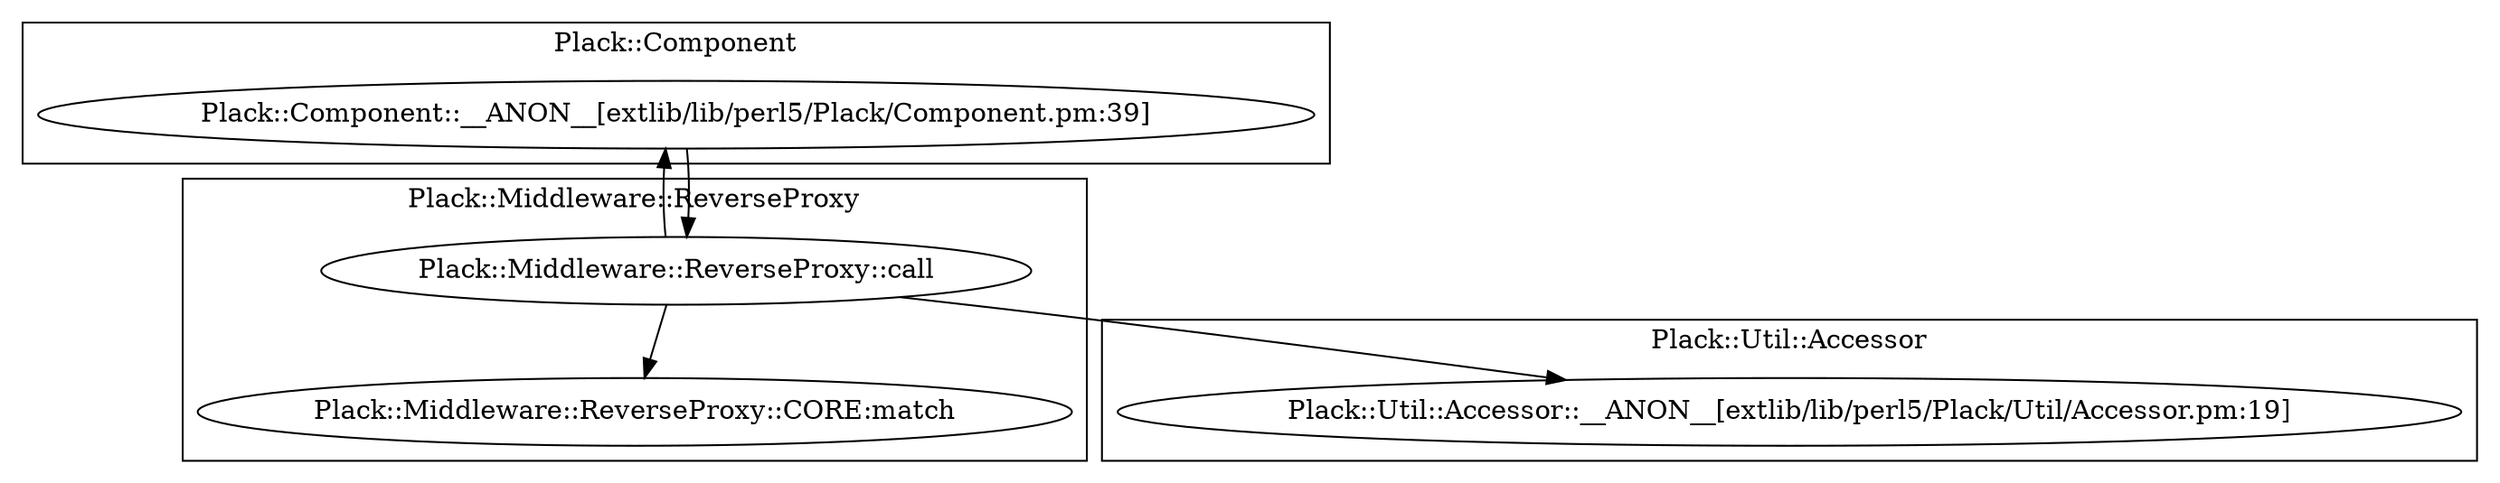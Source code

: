 digraph {
graph [overlap=false]
subgraph cluster_Plack_Util_Accessor {
	label="Plack::Util::Accessor";
	"Plack::Util::Accessor::__ANON__[extlib/lib/perl5/Plack/Util/Accessor.pm:19]";
}
subgraph cluster_Plack_Component {
	label="Plack::Component";
	"Plack::Component::__ANON__[extlib/lib/perl5/Plack/Component.pm:39]";
}
subgraph cluster_Plack_Middleware_ReverseProxy {
	label="Plack::Middleware::ReverseProxy";
	"Plack::Middleware::ReverseProxy::CORE:match";
	"Plack::Middleware::ReverseProxy::call";
}
"Plack::Middleware::ReverseProxy::call" -> "Plack::Util::Accessor::__ANON__[extlib/lib/perl5/Plack/Util/Accessor.pm:19]";
"Plack::Middleware::ReverseProxy::call" -> "Plack::Middleware::ReverseProxy::CORE:match";
"Plack::Middleware::ReverseProxy::call" -> "Plack::Component::__ANON__[extlib/lib/perl5/Plack/Component.pm:39]";
"Plack::Component::__ANON__[extlib/lib/perl5/Plack/Component.pm:39]" -> "Plack::Middleware::ReverseProxy::call";
}
